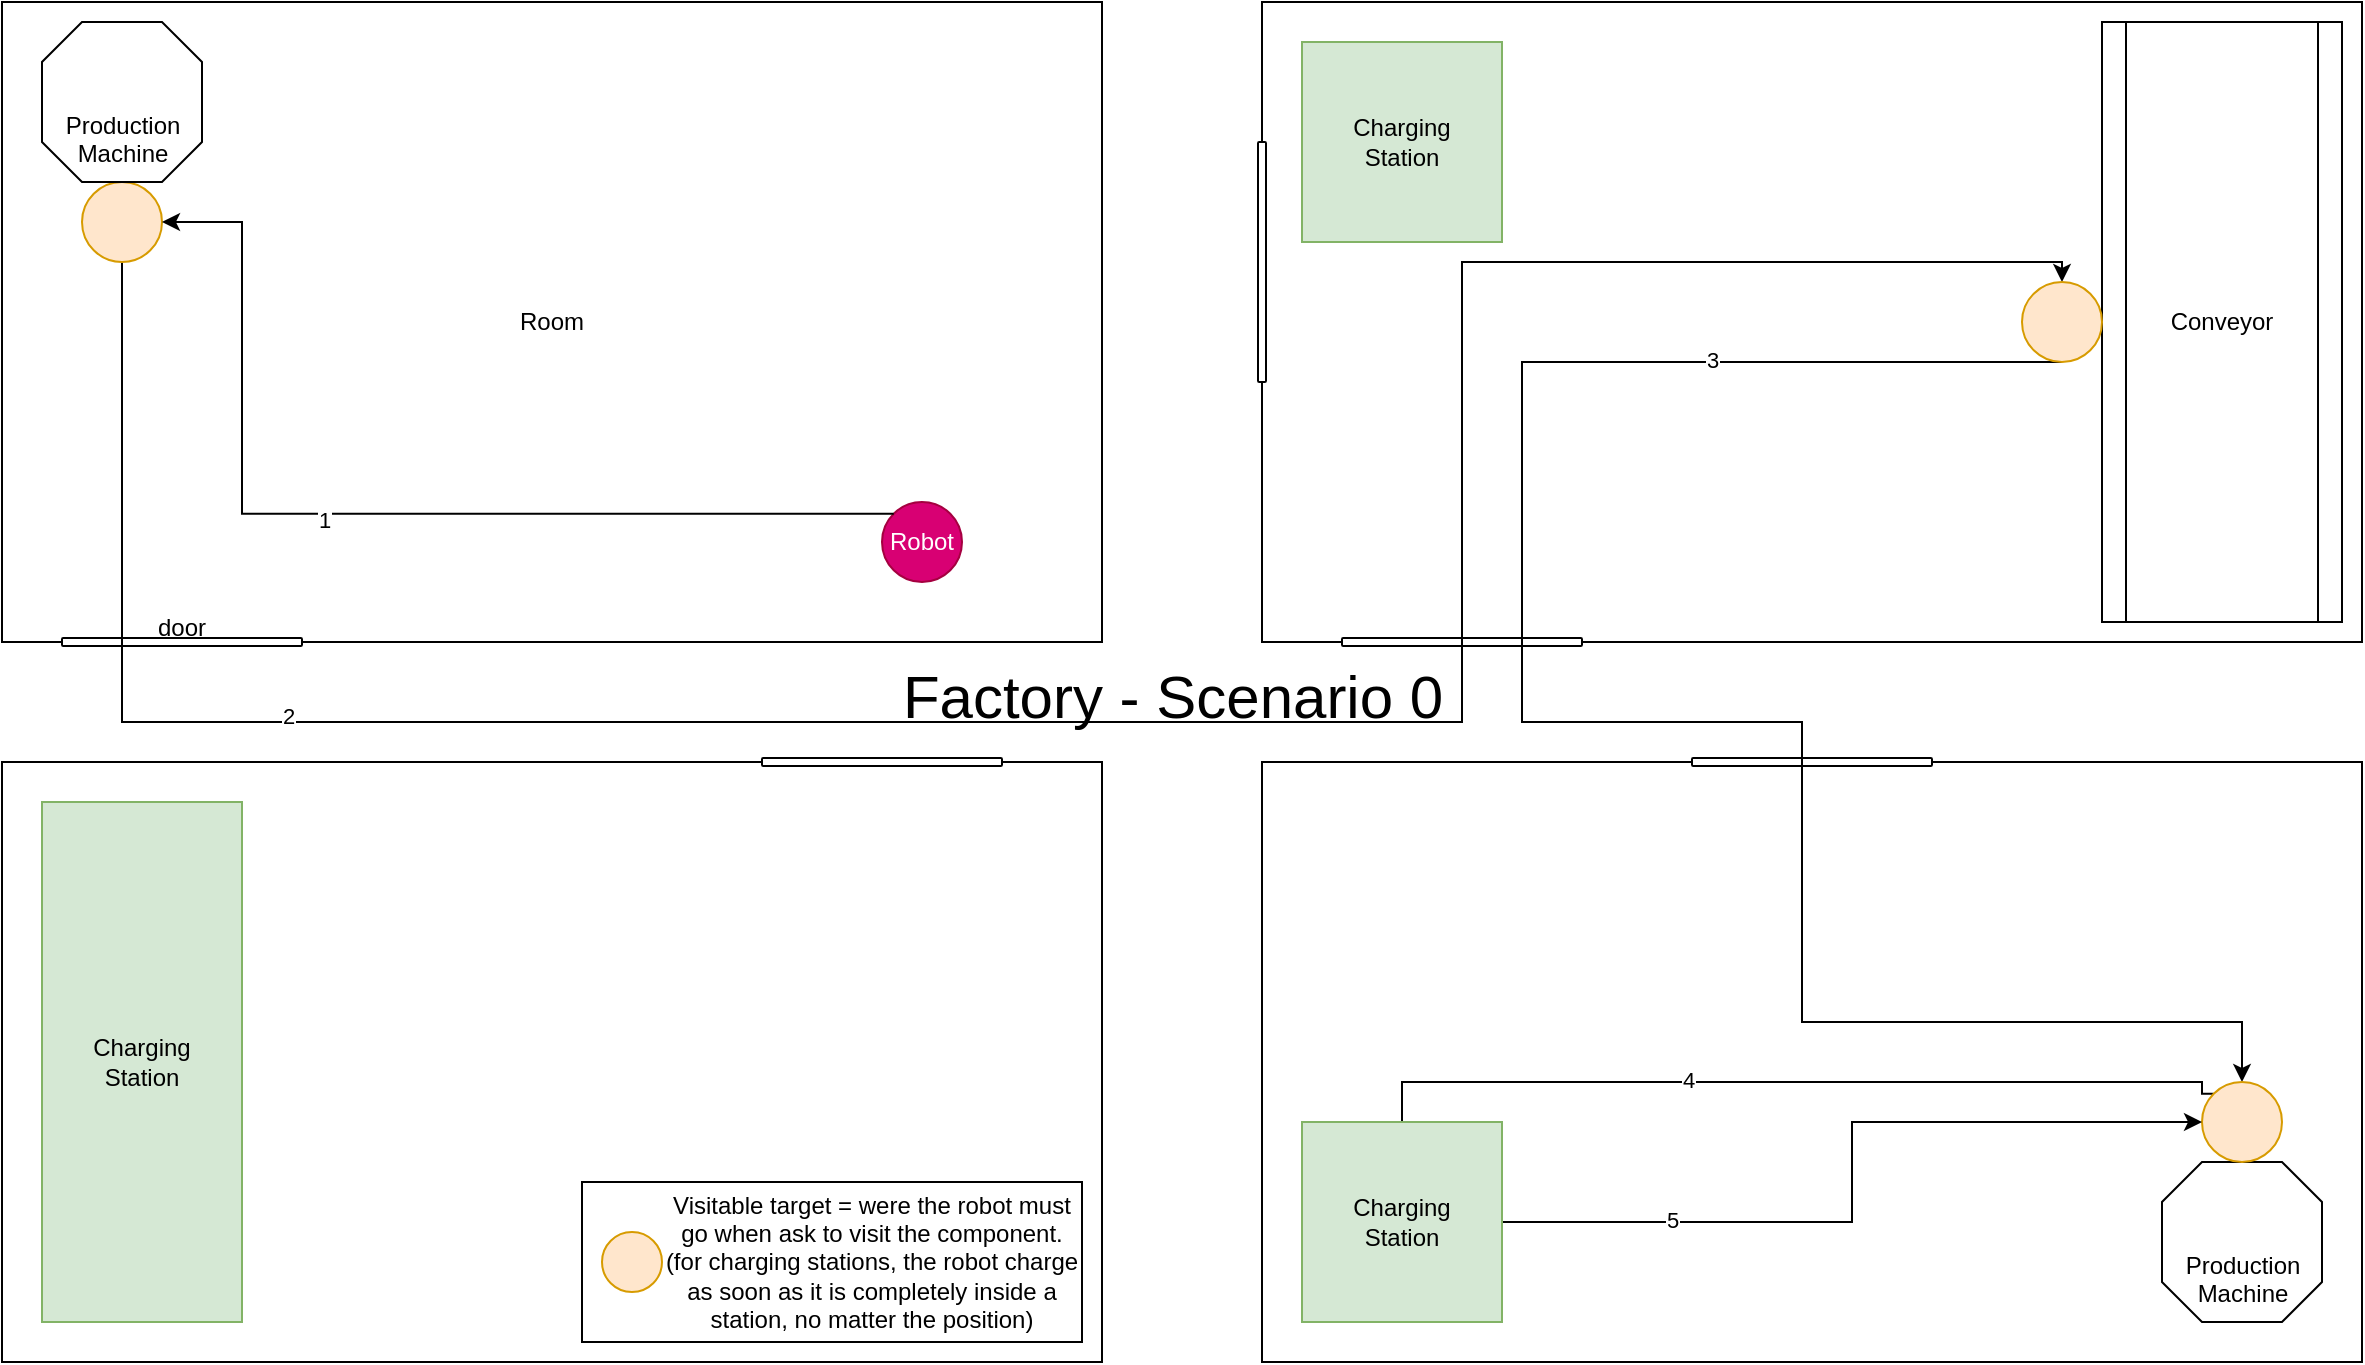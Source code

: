 <mxfile version="27.0.5">
  <diagram name="Page-1" id="1IiyMTz97V4rk0lP8h-W">
    <mxGraphModel dx="1382" dy="703" grid="1" gridSize="10" guides="1" tooltips="1" connect="1" arrows="1" fold="1" page="1" pageScale="1" pageWidth="1200" pageHeight="700" math="0" shadow="0">
      <root>
        <mxCell id="0" />
        <mxCell id="1" parent="0" />
        <mxCell id="sUHwTB31lf9sHq8WZwRf-1" value="Room" style="rounded=0;whiteSpace=wrap;html=1;" parent="1" vertex="1">
          <mxGeometry x="10" y="10" width="550" height="320" as="geometry" />
        </mxCell>
        <mxCell id="sUHwTB31lf9sHq8WZwRf-2" value="" style="rounded=0;whiteSpace=wrap;html=1;" parent="1" vertex="1">
          <mxGeometry x="640" y="10" width="550" height="320" as="geometry" />
        </mxCell>
        <mxCell id="sUHwTB31lf9sHq8WZwRf-3" value="" style="rounded=0;whiteSpace=wrap;html=1;" parent="1" vertex="1">
          <mxGeometry x="10" y="390" width="550" height="300" as="geometry" />
        </mxCell>
        <mxCell id="sUHwTB31lf9sHq8WZwRf-4" value="" style="rounded=0;whiteSpace=wrap;html=1;" parent="1" vertex="1">
          <mxGeometry x="640" y="390" width="550" height="300" as="geometry" />
        </mxCell>
        <mxCell id="sUHwTB31lf9sHq8WZwRf-5" value="" style="rounded=1;whiteSpace=wrap;html=1;" parent="1" vertex="1">
          <mxGeometry x="390" y="388" width="120" height="4" as="geometry" />
        </mxCell>
        <mxCell id="sUHwTB31lf9sHq8WZwRf-6" value="door&lt;div&gt;&lt;br&gt;&lt;/div&gt;" style="rounded=1;whiteSpace=wrap;html=1;" parent="1" vertex="1">
          <mxGeometry x="40" y="328" width="120" height="4" as="geometry" />
        </mxCell>
        <mxCell id="sUHwTB31lf9sHq8WZwRf-7" value="" style="rounded=1;whiteSpace=wrap;html=1;" parent="1" vertex="1">
          <mxGeometry x="680" y="328" width="120" height="4" as="geometry" />
        </mxCell>
        <mxCell id="sUHwTB31lf9sHq8WZwRf-8" value="" style="rounded=1;whiteSpace=wrap;html=1;" parent="1" vertex="1">
          <mxGeometry x="855" y="388" width="120" height="4" as="geometry" />
        </mxCell>
        <mxCell id="sUHwTB31lf9sHq8WZwRf-53" style="edgeStyle=orthogonalEdgeStyle;rounded=0;orthogonalLoop=1;jettySize=auto;html=1;exitX=0.5;exitY=1;exitDx=0;exitDy=0;entryX=0.5;entryY=0;entryDx=0;entryDy=0;" parent="1" source="sUHwTB31lf9sHq8WZwRf-10" target="sUHwTB31lf9sHq8WZwRf-12" edge="1">
          <mxGeometry relative="1" as="geometry">
            <Array as="points">
              <mxPoint x="70" y="370" />
              <mxPoint x="740" y="370" />
              <mxPoint x="740" y="140" />
              <mxPoint x="1040" y="140" />
            </Array>
          </mxGeometry>
        </mxCell>
        <mxCell id="sUHwTB31lf9sHq8WZwRf-59" value="2" style="edgeLabel;html=1;align=center;verticalAlign=middle;resizable=0;points=[];" parent="sUHwTB31lf9sHq8WZwRf-53" vertex="1" connectable="0">
          <mxGeometry x="-0.565" y="3" relative="1" as="geometry">
            <mxPoint as="offset" />
          </mxGeometry>
        </mxCell>
        <mxCell id="sUHwTB31lf9sHq8WZwRf-10" value="" style="ellipse;whiteSpace=wrap;html=1;aspect=fixed;fillColor=#ffe6cc;strokeColor=#d79b00;" parent="1" vertex="1">
          <mxGeometry x="50" y="100" width="40" height="40" as="geometry" />
        </mxCell>
        <mxCell id="sUHwTB31lf9sHq8WZwRf-9" value="Production&lt;div&gt;Machine&lt;/div&gt;" style="verticalLabelPosition=bottom;verticalAlign=top;html=1;shape=mxgraph.basic.polygon;polyCoords=[[0.25,0],[0.75,0],[1,0.25],[1,0.75],[0.75,1],[0.25,1],[0,0.75],[0,0.25]];polyline=0;spacing=-40;" parent="1" vertex="1">
          <mxGeometry x="30" y="20" width="80" height="80" as="geometry" />
        </mxCell>
        <mxCell id="sUHwTB31lf9sHq8WZwRf-11" value="Conveyor" style="shape=process;whiteSpace=wrap;html=1;backgroundOutline=1;" parent="1" vertex="1">
          <mxGeometry x="1060" y="20" width="120" height="300" as="geometry" />
        </mxCell>
        <mxCell id="sUHwTB31lf9sHq8WZwRf-54" style="edgeStyle=orthogonalEdgeStyle;rounded=0;orthogonalLoop=1;jettySize=auto;html=1;exitX=0.5;exitY=1;exitDx=0;exitDy=0;entryX=0.5;entryY=0;entryDx=0;entryDy=0;" parent="1" source="sUHwTB31lf9sHq8WZwRf-12" target="sUHwTB31lf9sHq8WZwRf-14" edge="1">
          <mxGeometry relative="1" as="geometry">
            <mxPoint x="1110" y="570" as="targetPoint" />
            <Array as="points">
              <mxPoint x="770" y="190" />
              <mxPoint x="770" y="370" />
              <mxPoint x="910" y="370" />
              <mxPoint x="910" y="520" />
              <mxPoint x="1130" y="520" />
            </Array>
          </mxGeometry>
        </mxCell>
        <mxCell id="sUHwTB31lf9sHq8WZwRf-60" value="3" style="edgeLabel;html=1;align=center;verticalAlign=middle;resizable=0;points=[];" parent="sUHwTB31lf9sHq8WZwRf-54" vertex="1" connectable="0">
          <mxGeometry x="-0.646" y="-1" relative="1" as="geometry">
            <mxPoint as="offset" />
          </mxGeometry>
        </mxCell>
        <mxCell id="sUHwTB31lf9sHq8WZwRf-12" value="" style="ellipse;whiteSpace=wrap;html=1;aspect=fixed;fillColor=#ffe6cc;strokeColor=#d79b00;" parent="1" vertex="1">
          <mxGeometry x="1020" y="150" width="40" height="40" as="geometry" />
        </mxCell>
        <mxCell id="sUHwTB31lf9sHq8WZwRf-13" value="Production&lt;div&gt;Machine&lt;/div&gt;" style="verticalLabelPosition=bottom;verticalAlign=top;html=1;shape=mxgraph.basic.polygon;polyCoords=[[0.25,0],[0.75,0],[1,0.25],[1,0.75],[0.75,1],[0.25,1],[0,0.75],[0,0.25]];polyline=0;spacing=-40;" parent="1" vertex="1">
          <mxGeometry x="1090" y="590" width="80" height="80" as="geometry" />
        </mxCell>
        <mxCell id="sUHwTB31lf9sHq8WZwRf-55" style="edgeStyle=orthogonalEdgeStyle;rounded=0;orthogonalLoop=1;jettySize=auto;html=1;exitX=0;exitY=0;exitDx=0;exitDy=0;" parent="1" source="sUHwTB31lf9sHq8WZwRf-14" edge="1">
          <mxGeometry relative="1" as="geometry">
            <mxPoint x="710" y="600" as="targetPoint" />
            <Array as="points">
              <mxPoint x="1110" y="556" />
              <mxPoint x="1110" y="550" />
              <mxPoint x="710" y="550" />
            </Array>
          </mxGeometry>
        </mxCell>
        <mxCell id="sUHwTB31lf9sHq8WZwRf-61" value="4" style="edgeLabel;html=1;align=center;verticalAlign=middle;resizable=0;points=[];" parent="sUHwTB31lf9sHq8WZwRf-55" vertex="1" connectable="0">
          <mxGeometry x="0.168" y="-1" relative="1" as="geometry">
            <mxPoint as="offset" />
          </mxGeometry>
        </mxCell>
        <mxCell id="sUHwTB31lf9sHq8WZwRf-14" value="" style="ellipse;whiteSpace=wrap;html=1;aspect=fixed;fillColor=#ffe6cc;strokeColor=#d79b00;" parent="1" vertex="1">
          <mxGeometry x="1110" y="550" width="40" height="40" as="geometry" />
        </mxCell>
        <mxCell id="sUHwTB31lf9sHq8WZwRf-31" value="Robot" style="ellipse;whiteSpace=wrap;html=1;aspect=fixed;fillColor=#d80073;fontColor=#ffffff;strokeColor=#A50040;" parent="1" vertex="1">
          <mxGeometry x="450" y="260" width="40" height="40" as="geometry" />
        </mxCell>
        <mxCell id="sUHwTB31lf9sHq8WZwRf-32" value="" style="rounded=1;whiteSpace=wrap;html=1;rotation=0;" parent="1" vertex="1">
          <mxGeometry x="638" y="80" width="4" height="120" as="geometry" />
        </mxCell>
        <mxCell id="sUHwTB31lf9sHq8WZwRf-49" value="Factory - Scenario 0" style="text;html=1;align=center;verticalAlign=middle;resizable=0;points=[];autosize=1;strokeColor=none;fillColor=none;fontSize=30;" parent="1" vertex="1">
          <mxGeometry x="450" y="332" width="290" height="50" as="geometry" />
        </mxCell>
        <mxCell id="sUHwTB31lf9sHq8WZwRf-51" style="edgeStyle=orthogonalEdgeStyle;rounded=0;orthogonalLoop=1;jettySize=auto;html=1;exitX=0;exitY=0;exitDx=0;exitDy=0;entryX=1;entryY=0.5;entryDx=0;entryDy=0;" parent="1" source="sUHwTB31lf9sHq8WZwRf-31" target="sUHwTB31lf9sHq8WZwRf-10" edge="1">
          <mxGeometry relative="1" as="geometry">
            <Array as="points">
              <mxPoint x="130" y="266" />
              <mxPoint x="130" y="120" />
            </Array>
          </mxGeometry>
        </mxCell>
        <mxCell id="sUHwTB31lf9sHq8WZwRf-58" value="1" style="edgeLabel;html=1;align=center;verticalAlign=middle;resizable=0;points=[];" parent="sUHwTB31lf9sHq8WZwRf-51" vertex="1" connectable="0">
          <mxGeometry x="0.116" y="3" relative="1" as="geometry">
            <mxPoint as="offset" />
          </mxGeometry>
        </mxCell>
        <mxCell id="sUHwTB31lf9sHq8WZwRf-57" style="edgeStyle=orthogonalEdgeStyle;rounded=0;orthogonalLoop=1;jettySize=auto;html=1;exitX=1;exitY=0.5;exitDx=0;exitDy=0;entryX=0;entryY=0.5;entryDx=0;entryDy=0;" parent="1" source="sUHwTB31lf9sHq8WZwRf-38" target="sUHwTB31lf9sHq8WZwRf-14" edge="1">
          <mxGeometry relative="1" as="geometry" />
        </mxCell>
        <mxCell id="sUHwTB31lf9sHq8WZwRf-62" value="5" style="edgeLabel;html=1;align=center;verticalAlign=middle;resizable=0;points=[];" parent="sUHwTB31lf9sHq8WZwRf-57" vertex="1" connectable="0">
          <mxGeometry x="-0.576" y="1" relative="1" as="geometry">
            <mxPoint as="offset" />
          </mxGeometry>
        </mxCell>
        <mxCell id="sUHwTB31lf9sHq8WZwRf-67" value="" style="group" parent="1" vertex="1" connectable="0">
          <mxGeometry x="300" y="600" width="250" height="80" as="geometry" />
        </mxCell>
        <mxCell id="sUHwTB31lf9sHq8WZwRf-65" value="" style="rounded=0;whiteSpace=wrap;html=1;" parent="sUHwTB31lf9sHq8WZwRf-67" vertex="1">
          <mxGeometry width="250" height="80" as="geometry" />
        </mxCell>
        <mxCell id="sUHwTB31lf9sHq8WZwRf-48" value="" style="ellipse;whiteSpace=wrap;html=1;aspect=fixed;fillColor=#ffe6cc;strokeColor=#d79b00;" parent="sUHwTB31lf9sHq8WZwRf-67" vertex="1">
          <mxGeometry x="10" y="25" width="30" height="30" as="geometry" />
        </mxCell>
        <mxCell id="sUHwTB31lf9sHq8WZwRf-63" value="Visitable target = were the robot must go when ask to visit the component.&lt;div&gt;(for charging stations, the robot charge as soon as it is completely inside a station, no matter the position)&lt;/div&gt;" style="text;html=1;align=center;verticalAlign=middle;whiteSpace=wrap;rounded=0;" parent="sUHwTB31lf9sHq8WZwRf-67" vertex="1">
          <mxGeometry x="40" width="210" height="80" as="geometry" />
        </mxCell>
        <mxCell id="sUHwTB31lf9sHq8WZwRf-35" value="&lt;div&gt;&lt;span style=&quot;background-color: transparent; color: light-dark(rgb(0, 0, 0), rgb(255, 255, 255));&quot;&gt;Charging&lt;/span&gt;&lt;/div&gt;&lt;div&gt;Station&lt;/div&gt;" style="whiteSpace=wrap;html=1;aspect=fixed;fillColor=#d5e8d4;strokeColor=#82b366;" parent="1" vertex="1">
          <mxGeometry x="660" y="30" width="100" height="100" as="geometry" />
        </mxCell>
        <mxCell id="sUHwTB31lf9sHq8WZwRf-38" value="&lt;div&gt;&lt;span style=&quot;background-color: transparent; color: light-dark(rgb(0, 0, 0), rgb(255, 255, 255));&quot;&gt;Charging&lt;/span&gt;&lt;/div&gt;&lt;div&gt;Station&lt;/div&gt;" style="whiteSpace=wrap;html=1;aspect=fixed;fillColor=#d5e8d4;strokeColor=#82b366;" parent="1" vertex="1">
          <mxGeometry x="660" y="570" width="100" height="100" as="geometry" />
        </mxCell>
        <mxCell id="sUHwTB31lf9sHq8WZwRf-42" value="&lt;div&gt;&lt;span style=&quot;background-color: transparent; color: light-dark(rgb(0, 0, 0), rgb(255, 255, 255));&quot;&gt;Charging&lt;/span&gt;&lt;/div&gt;&lt;div&gt;Station&lt;/div&gt;" style="rounded=0;whiteSpace=wrap;html=1;fillColor=#d5e8d4;strokeColor=#82b366;" parent="1" vertex="1">
          <mxGeometry x="30" y="410" width="100" height="260" as="geometry" />
        </mxCell>
      </root>
    </mxGraphModel>
  </diagram>
</mxfile>
